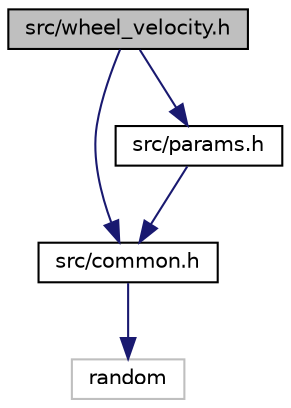 digraph "src/wheel_velocity.h"
{
  edge [fontname="Helvetica",fontsize="10",labelfontname="Helvetica",labelfontsize="10"];
  node [fontname="Helvetica",fontsize="10",shape=record];
  Node1 [label="src/wheel_velocity.h",height=0.2,width=0.4,color="black", fillcolor="grey75", style="filled", fontcolor="black"];
  Node1 -> Node2 [color="midnightblue",fontsize="10",style="solid"];
  Node2 [label="src/common.h",height=0.2,width=0.4,color="black", fillcolor="white", style="filled",URL="$common_8h.html"];
  Node2 -> Node3 [color="midnightblue",fontsize="10",style="solid"];
  Node3 [label="random",height=0.2,width=0.4,color="grey75", fillcolor="white", style="filled"];
  Node1 -> Node4 [color="midnightblue",fontsize="10",style="solid"];
  Node4 [label="src/params.h",height=0.2,width=0.4,color="black", fillcolor="white", style="filled",URL="$params_8h.html"];
  Node4 -> Node2 [color="midnightblue",fontsize="10",style="solid"];
}
